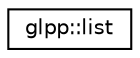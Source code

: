 digraph "Graphical Class Hierarchy"
{
  edge [fontname="Helvetica",fontsize="10",labelfontname="Helvetica",labelfontsize="10"];
  node [fontname="Helvetica",fontsize="10",shape=record];
  rankdir="LR";
  Node0 [label="glpp::list",height=0.2,width=0.4,color="black", fillcolor="white", style="filled",URL="$classglpp_1_1list.html",tooltip="A wrapper class around an OpenGL display list. "];
}
